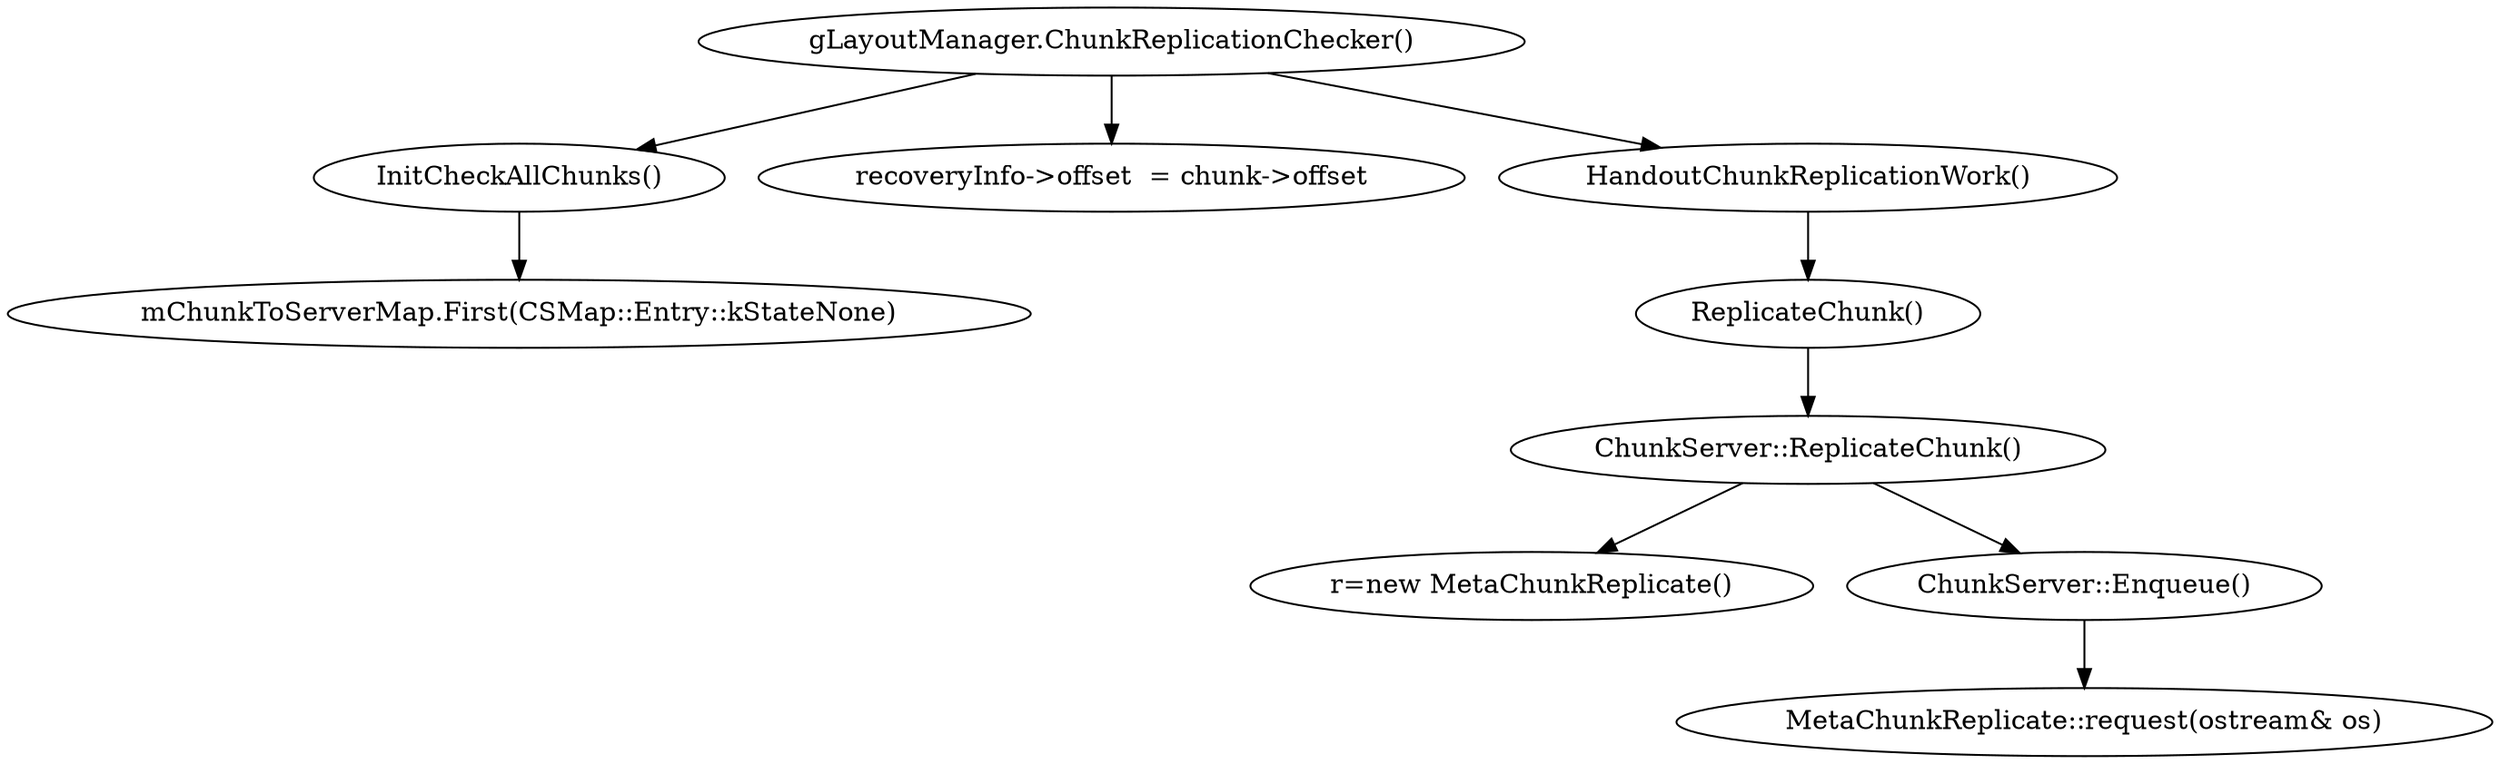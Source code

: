 digraph G {
"gLayoutManager.ChunkReplicationChecker()"->"InitCheckAllChunks()";
"gLayoutManager.ChunkReplicationChecker()"->"recoveryInfo->offset  = chunk->offset";
"gLayoutManager.ChunkReplicationChecker()"->"HandoutChunkReplicationWork()";

"InitCheckAllChunks()"->"mChunkToServerMap.First(CSMap::Entry::kStateNone)";

"HandoutChunkReplicationWork()"->"ReplicateChunk()";

"ReplicateChunk()"->"ChunkServer::ReplicateChunk()";

"ChunkServer::ReplicateChunk()"->"r=new MetaChunkReplicate()";
"ChunkServer::ReplicateChunk()"->"ChunkServer::Enqueue()";

"ChunkServer::Enqueue()"->"MetaChunkReplicate::request(ostream& os)";
}
